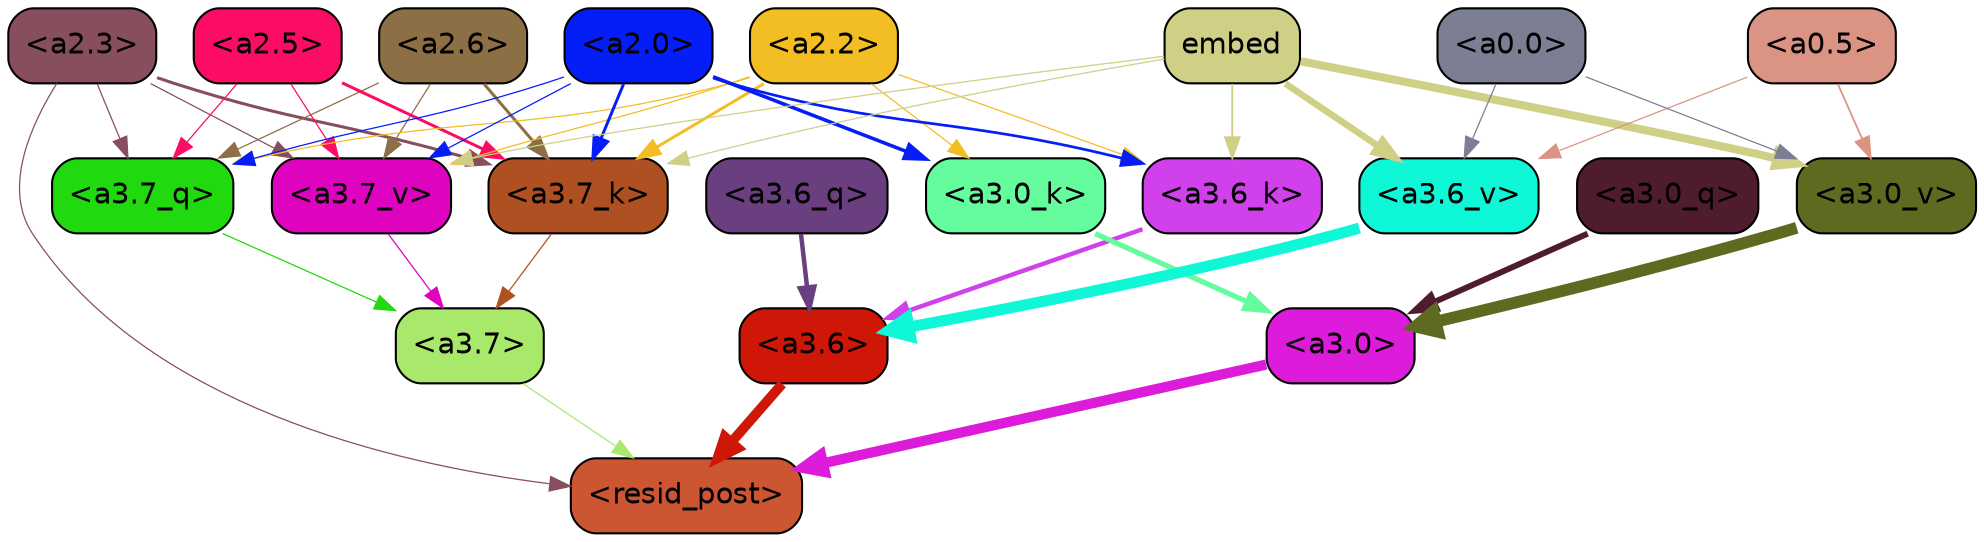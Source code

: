 strict digraph "" {
	graph [bgcolor=transparent,
		layout=dot,
		overlap=false,
		splines=true
	];
	"<a3.7>"	[color=black,
		fillcolor="#a8e96b",
		fontname=Helvetica,
		shape=box,
		style="filled, rounded"];
	"<resid_post>"	[color=black,
		fillcolor="#cc5532",
		fontname=Helvetica,
		shape=box,
		style="filled, rounded"];
	"<a3.7>" -> "<resid_post>"	[color="#a8e96b",
		penwidth=0.6];
	"<a3.6>"	[color=black,
		fillcolor="#ce1707",
		fontname=Helvetica,
		shape=box,
		style="filled, rounded"];
	"<a3.6>" -> "<resid_post>"	[color="#ce1707",
		penwidth=4.746312499046326];
	"<a3.0>"	[color=black,
		fillcolor="#dd1bda",
		fontname=Helvetica,
		shape=box,
		style="filled, rounded"];
	"<a3.0>" -> "<resid_post>"	[color="#dd1bda",
		penwidth=4.896343111991882];
	"<a2.3>"	[color=black,
		fillcolor="#874f5e",
		fontname=Helvetica,
		shape=box,
		style="filled, rounded"];
	"<a2.3>" -> "<resid_post>"	[color="#874f5e",
		penwidth=0.6];
	"<a3.7_q>"	[color=black,
		fillcolor="#20d90e",
		fontname=Helvetica,
		shape=box,
		style="filled, rounded"];
	"<a2.3>" -> "<a3.7_q>"	[color="#874f5e",
		penwidth=0.6];
	"<a3.7_k>"	[color=black,
		fillcolor="#af5022",
		fontname=Helvetica,
		shape=box,
		style="filled, rounded"];
	"<a2.3>" -> "<a3.7_k>"	[color="#874f5e",
		penwidth=1.467104621231556];
	"<a3.7_v>"	[color=black,
		fillcolor="#de03bf",
		fontname=Helvetica,
		shape=box,
		style="filled, rounded"];
	"<a2.3>" -> "<a3.7_v>"	[color="#874f5e",
		penwidth=0.6];
	"<a3.7_q>" -> "<a3.7>"	[color="#20d90e",
		penwidth=0.6];
	"<a3.6_q>"	[color=black,
		fillcolor="#6a3f80",
		fontname=Helvetica,
		shape=box,
		style="filled, rounded"];
	"<a3.6_q>" -> "<a3.6>"	[color="#6a3f80",
		penwidth=2.160832464694977];
	"<a3.0_q>"	[color=black,
		fillcolor="#4f1c2f",
		fontname=Helvetica,
		shape=box,
		style="filled, rounded"];
	"<a3.0_q>" -> "<a3.0>"	[color="#4f1c2f",
		penwidth=2.870753765106201];
	"<a3.7_k>" -> "<a3.7>"	[color="#af5022",
		penwidth=0.6];
	"<a3.6_k>"	[color=black,
		fillcolor="#d041eb",
		fontname=Helvetica,
		shape=box,
		style="filled, rounded"];
	"<a3.6_k>" -> "<a3.6>"	[color="#d041eb",
		penwidth=2.13908451795578];
	"<a3.0_k>"	[color=black,
		fillcolor="#64fc9d",
		fontname=Helvetica,
		shape=box,
		style="filled, rounded"];
	"<a3.0_k>" -> "<a3.0>"	[color="#64fc9d",
		penwidth=2.520303964614868];
	"<a3.7_v>" -> "<a3.7>"	[color="#de03bf",
		penwidth=0.6];
	"<a3.6_v>"	[color=black,
		fillcolor="#0ef7d7",
		fontname=Helvetica,
		shape=box,
		style="filled, rounded"];
	"<a3.6_v>" -> "<a3.6>"	[color="#0ef7d7",
		penwidth=5.297133803367615];
	"<a3.0_v>"	[color=black,
		fillcolor="#5d6a20",
		fontname=Helvetica,
		shape=box,
		style="filled, rounded"];
	"<a3.0_v>" -> "<a3.0>"	[color="#5d6a20",
		penwidth=5.680712580680847];
	"<a2.6>"	[color=black,
		fillcolor="#8c6f44",
		fontname=Helvetica,
		shape=box,
		style="filled, rounded"];
	"<a2.6>" -> "<a3.7_q>"	[color="#8c6f44",
		penwidth=0.6];
	"<a2.6>" -> "<a3.7_k>"	[color="#8c6f44",
		penwidth=1.4453159049153328];
	"<a2.6>" -> "<a3.7_v>"	[color="#8c6f44",
		penwidth=0.6];
	"<a2.5>"	[color=black,
		fillcolor="#fc0d65",
		fontname=Helvetica,
		shape=box,
		style="filled, rounded"];
	"<a2.5>" -> "<a3.7_q>"	[color="#fc0d65",
		penwidth=0.6];
	"<a2.5>" -> "<a3.7_k>"	[color="#fc0d65",
		penwidth=1.4526091292500496];
	"<a2.5>" -> "<a3.7_v>"	[color="#fc0d65",
		penwidth=0.6];
	"<a2.2>"	[color=black,
		fillcolor="#f3be23",
		fontname=Helvetica,
		shape=box,
		style="filled, rounded"];
	"<a2.2>" -> "<a3.7_q>"	[color="#f3be23",
		penwidth=0.6];
	"<a2.2>" -> "<a3.7_k>"	[color="#f3be23",
		penwidth=1.4310357049107552];
	"<a2.2>" -> "<a3.6_k>"	[color="#f3be23",
		penwidth=0.6];
	"<a2.2>" -> "<a3.0_k>"	[color="#f3be23",
		penwidth=0.6];
	"<a2.2>" -> "<a3.7_v>"	[color="#f3be23",
		penwidth=0.6];
	"<a2.0>"	[color=black,
		fillcolor="#051ef8",
		fontname=Helvetica,
		shape=box,
		style="filled, rounded"];
	"<a2.0>" -> "<a3.7_q>"	[color="#051ef8",
		penwidth=0.6];
	"<a2.0>" -> "<a3.7_k>"	[color="#051ef8",
		penwidth=1.4314699843525887];
	"<a2.0>" -> "<a3.6_k>"	[color="#051ef8",
		penwidth=1.2950235605239868];
	"<a2.0>" -> "<a3.0_k>"	[color="#051ef8",
		penwidth=1.712992787361145];
	"<a2.0>" -> "<a3.7_v>"	[color="#051ef8",
		penwidth=0.6];
	embed	[color=black,
		fillcolor="#cfd085",
		fontname=Helvetica,
		shape=box,
		style="filled, rounded"];
	embed -> "<a3.7_k>"	[color="#cfd085",
		penwidth=0.6];
	embed -> "<a3.6_k>"	[color="#cfd085",
		penwidth=0.891706109046936];
	embed -> "<a3.7_v>"	[color="#cfd085",
		penwidth=0.6];
	embed -> "<a3.6_v>"	[color="#cfd085",
		penwidth=3.1766927242279053];
	embed -> "<a3.0_v>"	[color="#cfd085",
		penwidth=3.9005755856633186];
	"<a0.5>"	[color=black,
		fillcolor="#db9483",
		fontname=Helvetica,
		shape=box,
		style="filled, rounded"];
	"<a0.5>" -> "<a3.6_v>"	[color="#db9483",
		penwidth=0.6];
	"<a0.5>" -> "<a3.0_v>"	[color="#db9483",
		penwidth=0.8493617177009583];
	"<a0.0>"	[color=black,
		fillcolor="#7c7e93",
		fontname=Helvetica,
		shape=box,
		style="filled, rounded"];
	"<a0.0>" -> "<a3.6_v>"	[color="#7c7e93",
		penwidth=0.6];
	"<a0.0>" -> "<a3.0_v>"	[color="#7c7e93",
		penwidth=0.6];
}
